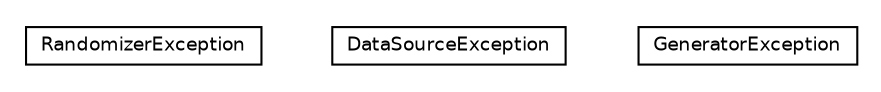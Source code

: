 #!/usr/local/bin/dot
#
# Class diagram 
# Generated by UMLGraph version R5_6 (http://www.umlgraph.org/)
#

digraph G {
	edge [fontname="Helvetica",fontsize=10,labelfontname="Helvetica",labelfontsize=10];
	node [fontname="Helvetica",fontsize=10,shape=plaintext];
	nodesep=0.25;
	ranksep=0.5;
	// net.ljcomputing.randy.exception.RandomizerException
	c38 [label=<<table title="net.ljcomputing.randy.exception.RandomizerException" border="0" cellborder="1" cellspacing="0" cellpadding="2" port="p" href="./RandomizerException.html">
		<tr><td><table border="0" cellspacing="0" cellpadding="1">
<tr><td align="center" balign="center"> RandomizerException </td></tr>
		</table></td></tr>
		</table>>, URL="./RandomizerException.html", fontname="Helvetica", fontcolor="black", fontsize=9.0];
	// net.ljcomputing.randy.exception.DataSourceException
	c39 [label=<<table title="net.ljcomputing.randy.exception.DataSourceException" border="0" cellborder="1" cellspacing="0" cellpadding="2" port="p" href="./DataSourceException.html">
		<tr><td><table border="0" cellspacing="0" cellpadding="1">
<tr><td align="center" balign="center"> DataSourceException </td></tr>
		</table></td></tr>
		</table>>, URL="./DataSourceException.html", fontname="Helvetica", fontcolor="black", fontsize=9.0];
	// net.ljcomputing.randy.exception.GeneratorException
	c40 [label=<<table title="net.ljcomputing.randy.exception.GeneratorException" border="0" cellborder="1" cellspacing="0" cellpadding="2" port="p" href="./GeneratorException.html">
		<tr><td><table border="0" cellspacing="0" cellpadding="1">
<tr><td align="center" balign="center"> GeneratorException </td></tr>
		</table></td></tr>
		</table>>, URL="./GeneratorException.html", fontname="Helvetica", fontcolor="black", fontsize=9.0];
}

